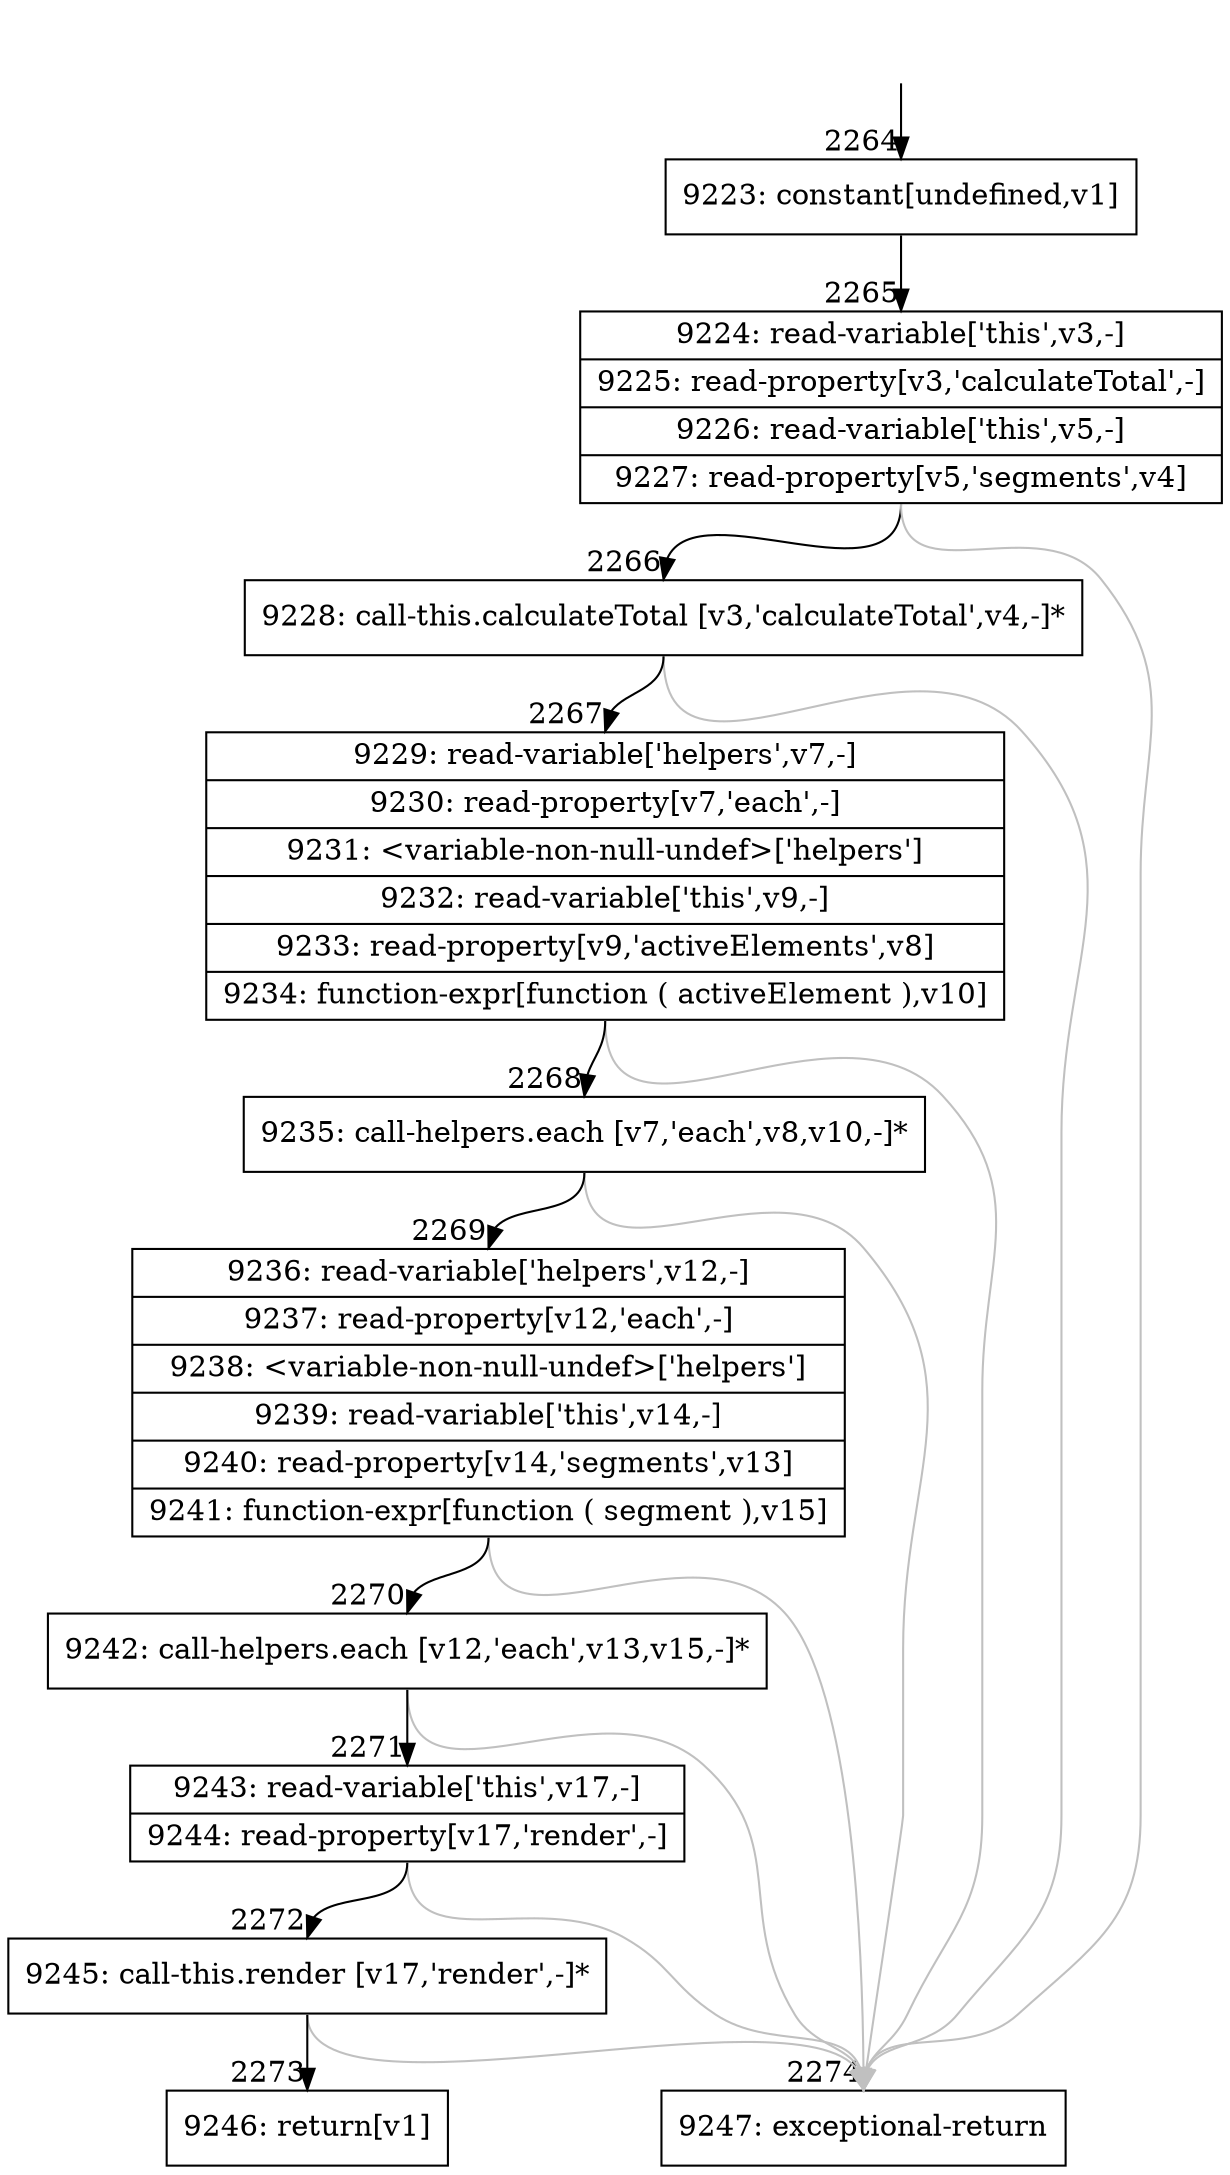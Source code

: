 digraph {
rankdir="TD"
BB_entry208[shape=none,label=""];
BB_entry208 -> BB2264 [tailport=s, headport=n, headlabel="    2264"]
BB2264 [shape=record label="{9223: constant[undefined,v1]}" ] 
BB2264 -> BB2265 [tailport=s, headport=n, headlabel="      2265"]
BB2265 [shape=record label="{9224: read-variable['this',v3,-]|9225: read-property[v3,'calculateTotal',-]|9226: read-variable['this',v5,-]|9227: read-property[v5,'segments',v4]}" ] 
BB2265 -> BB2266 [tailport=s, headport=n, headlabel="      2266"]
BB2265 -> BB2274 [tailport=s, headport=n, color=gray, headlabel="      2274"]
BB2266 [shape=record label="{9228: call-this.calculateTotal [v3,'calculateTotal',v4,-]*}" ] 
BB2266 -> BB2267 [tailport=s, headport=n, headlabel="      2267"]
BB2266 -> BB2274 [tailport=s, headport=n, color=gray]
BB2267 [shape=record label="{9229: read-variable['helpers',v7,-]|9230: read-property[v7,'each',-]|9231: \<variable-non-null-undef\>['helpers']|9232: read-variable['this',v9,-]|9233: read-property[v9,'activeElements',v8]|9234: function-expr[function ( activeElement ),v10]}" ] 
BB2267 -> BB2268 [tailport=s, headport=n, headlabel="      2268"]
BB2267 -> BB2274 [tailport=s, headport=n, color=gray]
BB2268 [shape=record label="{9235: call-helpers.each [v7,'each',v8,v10,-]*}" ] 
BB2268 -> BB2269 [tailport=s, headport=n, headlabel="      2269"]
BB2268 -> BB2274 [tailport=s, headport=n, color=gray]
BB2269 [shape=record label="{9236: read-variable['helpers',v12,-]|9237: read-property[v12,'each',-]|9238: \<variable-non-null-undef\>['helpers']|9239: read-variable['this',v14,-]|9240: read-property[v14,'segments',v13]|9241: function-expr[function ( segment ),v15]}" ] 
BB2269 -> BB2270 [tailport=s, headport=n, headlabel="      2270"]
BB2269 -> BB2274 [tailport=s, headport=n, color=gray]
BB2270 [shape=record label="{9242: call-helpers.each [v12,'each',v13,v15,-]*}" ] 
BB2270 -> BB2271 [tailport=s, headport=n, headlabel="      2271"]
BB2270 -> BB2274 [tailport=s, headport=n, color=gray]
BB2271 [shape=record label="{9243: read-variable['this',v17,-]|9244: read-property[v17,'render',-]}" ] 
BB2271 -> BB2272 [tailport=s, headport=n, headlabel="      2272"]
BB2271 -> BB2274 [tailport=s, headport=n, color=gray]
BB2272 [shape=record label="{9245: call-this.render [v17,'render',-]*}" ] 
BB2272 -> BB2273 [tailport=s, headport=n, headlabel="      2273"]
BB2272 -> BB2274 [tailport=s, headport=n, color=gray]
BB2273 [shape=record label="{9246: return[v1]}" ] 
BB2274 [shape=record label="{9247: exceptional-return}" ] 
//#$~ 2456
}
